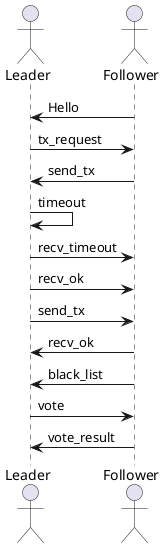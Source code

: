 @startuml

actor Leader
actor Follower

Follower->Leader:   Hello
Leader->Follower:   tx_request
Follower->Leader:   send_tx
Leader->Leader:     timeout
Leader->Follower:   recv_timeout
Leader->Follower:   recv_ok
Leader->Follower:   send_tx
Follower->Leader:   recv_ok
Follower->Leader:   black_list
Leader->Follower:   vote
Follower->Leader:   vote_result


@enduml